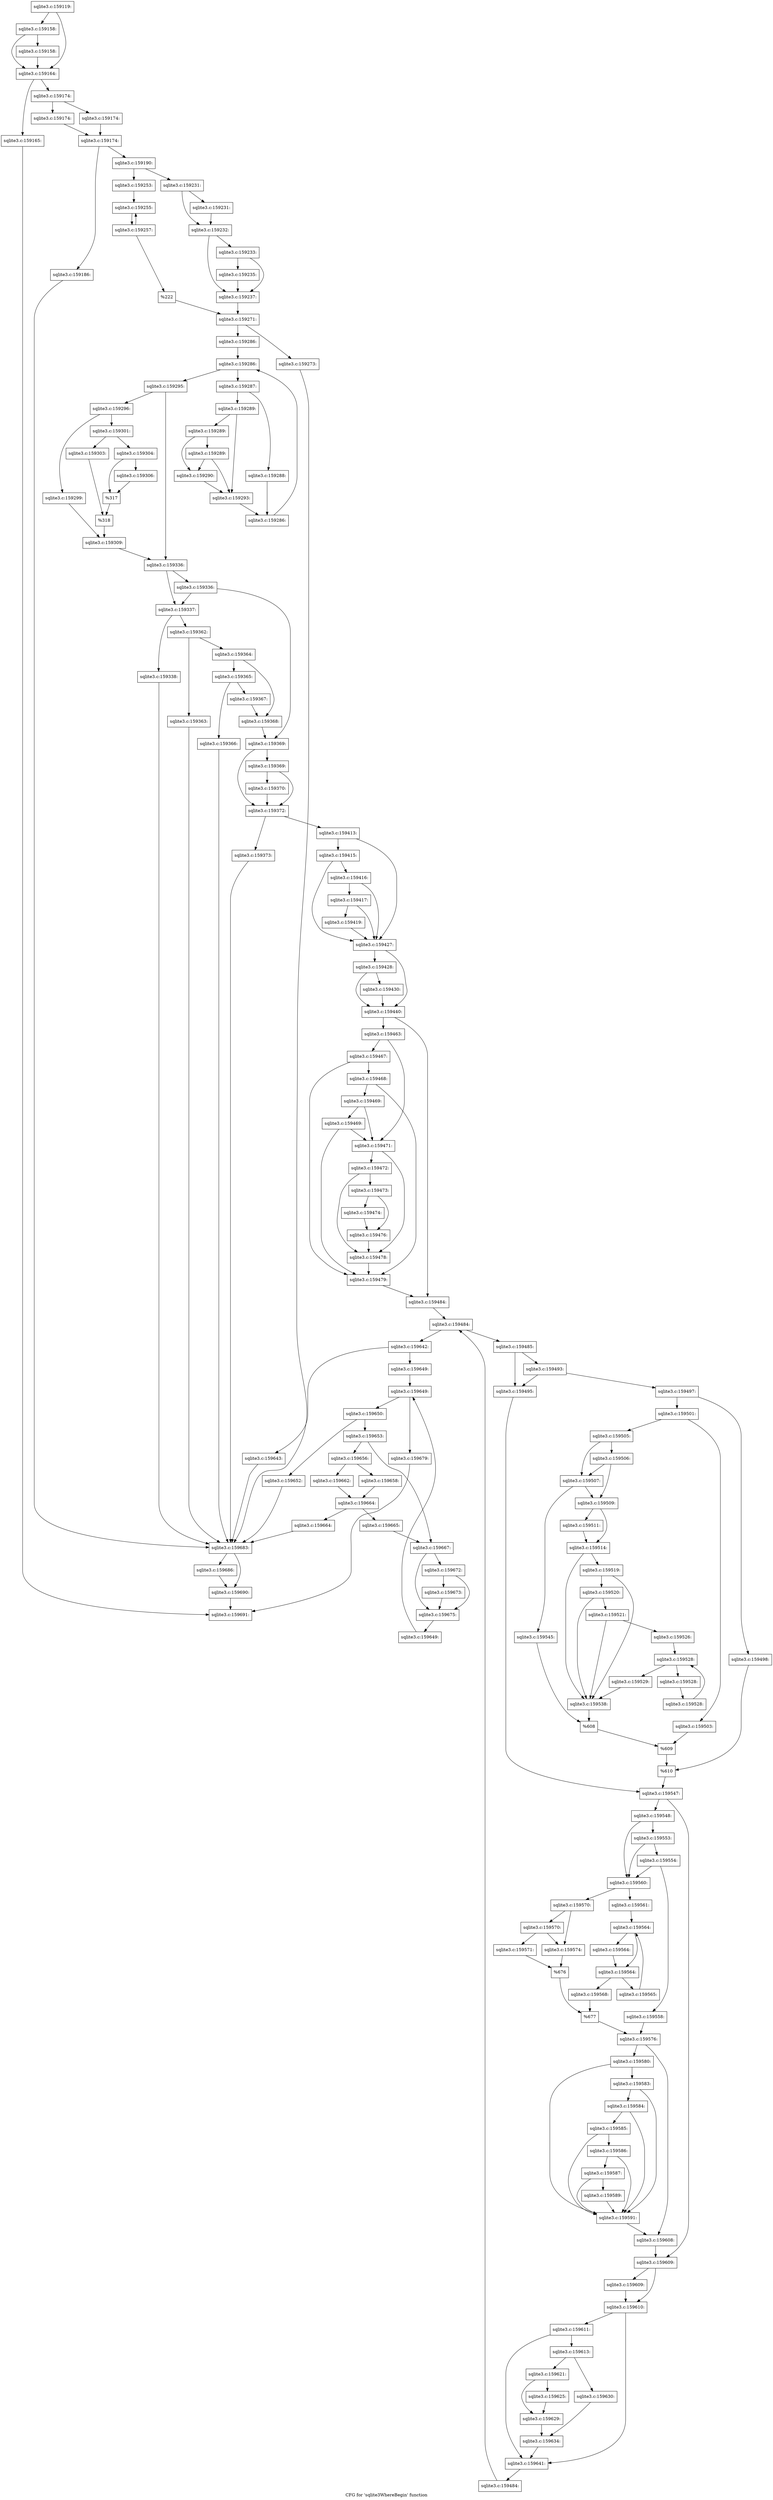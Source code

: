digraph "CFG for 'sqlite3WhereBegin' function" {
	label="CFG for 'sqlite3WhereBegin' function";

	Node0x55c0f94e4ed0 [shape=record,label="{sqlite3.c:159119:}"];
	Node0x55c0f94e4ed0 -> Node0x55c0f94fcb90;
	Node0x55c0f94e4ed0 -> Node0x55c0f94fcb40;
	Node0x55c0f94fcb90 [shape=record,label="{sqlite3.c:159158:}"];
	Node0x55c0f94fcb90 -> Node0x55c0f94fcaf0;
	Node0x55c0f94fcb90 -> Node0x55c0f94fcb40;
	Node0x55c0f94fcaf0 [shape=record,label="{sqlite3.c:159158:}"];
	Node0x55c0f94fcaf0 -> Node0x55c0f94fcb40;
	Node0x55c0f94fcb40 [shape=record,label="{sqlite3.c:159164:}"];
	Node0x55c0f94fcb40 -> Node0x55c0f94fd3f0;
	Node0x55c0f94fcb40 -> Node0x55c0f94fd440;
	Node0x55c0f94fd3f0 [shape=record,label="{sqlite3.c:159165:}"];
	Node0x55c0f94fd3f0 -> Node0x55c0f94e51a0;
	Node0x55c0f94fd440 [shape=record,label="{sqlite3.c:159174:}"];
	Node0x55c0f94fd440 -> Node0x55c0f94fde60;
	Node0x55c0f94fd440 -> Node0x55c0f94fdeb0;
	Node0x55c0f94fde60 [shape=record,label="{sqlite3.c:159174:}"];
	Node0x55c0f94fde60 -> Node0x55c0f94fdf00;
	Node0x55c0f94fdeb0 [shape=record,label="{sqlite3.c:159174:}"];
	Node0x55c0f94fdeb0 -> Node0x55c0f94fdf00;
	Node0x55c0f94fdf00 [shape=record,label="{sqlite3.c:159174:}"];
	Node0x55c0f94fdf00 -> Node0x55c0f94ff0c0;
	Node0x55c0f94fdf00 -> Node0x55c0f94ff110;
	Node0x55c0f94ff0c0 [shape=record,label="{sqlite3.c:159186:}"];
	Node0x55c0f94ff0c0 -> Node0x55c0f9500110;
	Node0x55c0f94ff110 [shape=record,label="{sqlite3.c:159190:}"];
	Node0x55c0f94ff110 -> Node0x55c0f6646a20;
	Node0x55c0f94ff110 -> Node0x55c0f95056c0;
	Node0x55c0f6646a20 [shape=record,label="{sqlite3.c:159231:}"];
	Node0x55c0f6646a20 -> Node0x55c0f9506570;
	Node0x55c0f6646a20 -> Node0x55c0f95065c0;
	Node0x55c0f9506570 [shape=record,label="{sqlite3.c:159231:}"];
	Node0x55c0f9506570 -> Node0x55c0f95065c0;
	Node0x55c0f95065c0 [shape=record,label="{sqlite3.c:159232:}"];
	Node0x55c0f95065c0 -> Node0x55c0f9506bc0;
	Node0x55c0f95065c0 -> Node0x55c0f9506b70;
	Node0x55c0f9506bc0 [shape=record,label="{sqlite3.c:159233:}"];
	Node0x55c0f9506bc0 -> Node0x55c0f9506b20;
	Node0x55c0f9506bc0 -> Node0x55c0f9506b70;
	Node0x55c0f9506b20 [shape=record,label="{sqlite3.c:159235:}"];
	Node0x55c0f9506b20 -> Node0x55c0f9506b70;
	Node0x55c0f9506b70 [shape=record,label="{sqlite3.c:159237:}"];
	Node0x55c0f9506b70 -> Node0x55c0f66465c0;
	Node0x55c0f95056c0 [shape=record,label="{sqlite3.c:159253:}"];
	Node0x55c0f95056c0 -> Node0x55c0f9507c30;
	Node0x55c0f9507c30 [shape=record,label="{sqlite3.c:159255:}"];
	Node0x55c0f9507c30 -> Node0x55c0f9507be0;
	Node0x55c0f9507be0 [shape=record,label="{sqlite3.c:159257:}"];
	Node0x55c0f9507be0 -> Node0x55c0f9507c30;
	Node0x55c0f9507be0 -> Node0x55c0f9507b90;
	Node0x55c0f9507b90 [shape=record,label="{%222}"];
	Node0x55c0f9507b90 -> Node0x55c0f66465c0;
	Node0x55c0f66465c0 [shape=record,label="{sqlite3.c:159271:}"];
	Node0x55c0f66465c0 -> Node0x55c0f6646ac0;
	Node0x55c0f66465c0 -> Node0x55c0f6646cf0;
	Node0x55c0f6646ac0 [shape=record,label="{sqlite3.c:159273:}"];
	Node0x55c0f6646ac0 -> Node0x55c0f9500110;
	Node0x55c0f6646cf0 [shape=record,label="{sqlite3.c:159286:}"];
	Node0x55c0f6646cf0 -> Node0x55c0f6646b10;
	Node0x55c0f6646b10 [shape=record,label="{sqlite3.c:159286:}"];
	Node0x55c0f6646b10 -> Node0x55c0f950bad0;
	Node0x55c0f6646b10 -> Node0x55c0f6646d40;
	Node0x55c0f950bad0 [shape=record,label="{sqlite3.c:159287:}"];
	Node0x55c0f950bad0 -> Node0x55c0f950c6e0;
	Node0x55c0f950bad0 -> Node0x55c0f950c730;
	Node0x55c0f950c6e0 [shape=record,label="{sqlite3.c:159288:}"];
	Node0x55c0f950c6e0 -> Node0x55c0f95094c0;
	Node0x55c0f950c730 [shape=record,label="{sqlite3.c:159289:}"];
	Node0x55c0f950c730 -> Node0x55c0f950ce30;
	Node0x55c0f950c730 -> Node0x55c0f950cde0;
	Node0x55c0f950ce30 [shape=record,label="{sqlite3.c:159289:}"];
	Node0x55c0f950ce30 -> Node0x55c0f950cd90;
	Node0x55c0f950ce30 -> Node0x55c0f950d2c0;
	Node0x55c0f950d2c0 [shape=record,label="{sqlite3.c:159289:}"];
	Node0x55c0f950d2c0 -> Node0x55c0f950cd90;
	Node0x55c0f950d2c0 -> Node0x55c0f950cde0;
	Node0x55c0f950cd90 [shape=record,label="{sqlite3.c:159290:}"];
	Node0x55c0f950cd90 -> Node0x55c0f950cde0;
	Node0x55c0f950cde0 [shape=record,label="{sqlite3.c:159293:}"];
	Node0x55c0f950cde0 -> Node0x55c0f95094c0;
	Node0x55c0f95094c0 [shape=record,label="{sqlite3.c:159286:}"];
	Node0x55c0f95094c0 -> Node0x55c0f6646b10;
	Node0x55c0f6646d40 [shape=record,label="{sqlite3.c:159295:}"];
	Node0x55c0f6646d40 -> Node0x55c0f67256b0;
	Node0x55c0f6646d40 -> Node0x55c0f950dbd0;
	Node0x55c0f67256b0 [shape=record,label="{sqlite3.c:159296:}"];
	Node0x55c0f67256b0 -> Node0x55c0f950ee50;
	Node0x55c0f67256b0 -> Node0x55c0f950eef0;
	Node0x55c0f950ee50 [shape=record,label="{sqlite3.c:159299:}"];
	Node0x55c0f950ee50 -> Node0x55c0f950eea0;
	Node0x55c0f950eef0 [shape=record,label="{sqlite3.c:159301:}"];
	Node0x55c0f950eef0 -> Node0x55c0f950fc80;
	Node0x55c0f950eef0 -> Node0x55c0f950fd20;
	Node0x55c0f950fc80 [shape=record,label="{sqlite3.c:159303:}"];
	Node0x55c0f950fc80 -> Node0x55c0f950fcd0;
	Node0x55c0f950fd20 [shape=record,label="{sqlite3.c:159304:}"];
	Node0x55c0f950fd20 -> Node0x55c0f52d6630;
	Node0x55c0f950fd20 -> Node0x55c0f9510500;
	Node0x55c0f52d6630 [shape=record,label="{sqlite3.c:159306:}"];
	Node0x55c0f52d6630 -> Node0x55c0f9510500;
	Node0x55c0f9510500 [shape=record,label="{%317}"];
	Node0x55c0f9510500 -> Node0x55c0f950fcd0;
	Node0x55c0f950fcd0 [shape=record,label="{%318}"];
	Node0x55c0f950fcd0 -> Node0x55c0f950eea0;
	Node0x55c0f950eea0 [shape=record,label="{sqlite3.c:159309:}"];
	Node0x55c0f950eea0 -> Node0x55c0f950dbd0;
	Node0x55c0f950dbd0 [shape=record,label="{sqlite3.c:159336:}"];
	Node0x55c0f950dbd0 -> Node0x55c0f9511710;
	Node0x55c0f950dbd0 -> Node0x55c0f95117b0;
	Node0x55c0f95117b0 [shape=record,label="{sqlite3.c:159336:}"];
	Node0x55c0f95117b0 -> Node0x55c0f9511710;
	Node0x55c0f95117b0 -> Node0x55c0f9511760;
	Node0x55c0f9511710 [shape=record,label="{sqlite3.c:159337:}"];
	Node0x55c0f9511710 -> Node0x55c0f6725900;
	Node0x55c0f9511710 -> Node0x55c0f6725610;
	Node0x55c0f6725900 [shape=record,label="{sqlite3.c:159338:}"];
	Node0x55c0f6725900 -> Node0x55c0f9500110;
	Node0x55c0f6725610 [shape=record,label="{sqlite3.c:159362:}"];
	Node0x55c0f6725610 -> Node0x55c0f6725050;
	Node0x55c0f6725610 -> Node0x55c0f95121d0;
	Node0x55c0f6725050 [shape=record,label="{sqlite3.c:159363:}"];
	Node0x55c0f6725050 -> Node0x55c0f9500110;
	Node0x55c0f95121d0 [shape=record,label="{sqlite3.c:159364:}"];
	Node0x55c0f95121d0 -> Node0x55c0f9513180;
	Node0x55c0f95121d0 -> Node0x55c0f95131d0;
	Node0x55c0f9513180 [shape=record,label="{sqlite3.c:159365:}"];
	Node0x55c0f9513180 -> Node0x55c0f95138c0;
	Node0x55c0f9513180 -> Node0x55c0f9513910;
	Node0x55c0f95138c0 [shape=record,label="{sqlite3.c:159366:}"];
	Node0x55c0f95138c0 -> Node0x55c0f9500110;
	Node0x55c0f9513910 [shape=record,label="{sqlite3.c:159367:}"];
	Node0x55c0f9513910 -> Node0x55c0f95131d0;
	Node0x55c0f95131d0 [shape=record,label="{sqlite3.c:159368:}"];
	Node0x55c0f95131d0 -> Node0x55c0f9511760;
	Node0x55c0f9511760 [shape=record,label="{sqlite3.c:159369:}"];
	Node0x55c0f9511760 -> Node0x55c0f9513fd0;
	Node0x55c0f9511760 -> Node0x55c0f9513f80;
	Node0x55c0f9513fd0 [shape=record,label="{sqlite3.c:159369:}"];
	Node0x55c0f9513fd0 -> Node0x55c0f9513f30;
	Node0x55c0f9513fd0 -> Node0x55c0f9513f80;
	Node0x55c0f9513f30 [shape=record,label="{sqlite3.c:159370:}"];
	Node0x55c0f9513f30 -> Node0x55c0f9513f80;
	Node0x55c0f9513f80 [shape=record,label="{sqlite3.c:159372:}"];
	Node0x55c0f9513f80 -> Node0x55c0f9514d40;
	Node0x55c0f9513f80 -> Node0x55c0f9514d90;
	Node0x55c0f9514d40 [shape=record,label="{sqlite3.c:159373:}"];
	Node0x55c0f9514d40 -> Node0x55c0f9500110;
	Node0x55c0f9514d90 [shape=record,label="{sqlite3.c:159413:}"];
	Node0x55c0f9514d90 -> Node0x55c0f95156b0;
	Node0x55c0f9514d90 -> Node0x55c0f9515560;
	Node0x55c0f95156b0 [shape=record,label="{sqlite3.c:159415:}"];
	Node0x55c0f95156b0 -> Node0x55c0f9515630;
	Node0x55c0f95156b0 -> Node0x55c0f9515560;
	Node0x55c0f9515630 [shape=record,label="{sqlite3.c:159416:}"];
	Node0x55c0f9515630 -> Node0x55c0f95155b0;
	Node0x55c0f9515630 -> Node0x55c0f9515560;
	Node0x55c0f95155b0 [shape=record,label="{sqlite3.c:159417:}"];
	Node0x55c0f95155b0 -> Node0x55c0f9515510;
	Node0x55c0f95155b0 -> Node0x55c0f9515560;
	Node0x55c0f9515510 [shape=record,label="{sqlite3.c:159419:}"];
	Node0x55c0f9515510 -> Node0x55c0f9515560;
	Node0x55c0f9515560 [shape=record,label="{sqlite3.c:159427:}"];
	Node0x55c0f9515560 -> Node0x55c0f9517020;
	Node0x55c0f9515560 -> Node0x55c0f9516d10;
	Node0x55c0f9517020 [shape=record,label="{sqlite3.c:159428:}"];
	Node0x55c0f9517020 -> Node0x55c0f6725700;
	Node0x55c0f9517020 -> Node0x55c0f9516d10;
	Node0x55c0f6725700 [shape=record,label="{sqlite3.c:159430:}"];
	Node0x55c0f6725700 -> Node0x55c0f9516d10;
	Node0x55c0f9516d10 [shape=record,label="{sqlite3.c:159440:}"];
	Node0x55c0f9516d10 -> Node0x55c0f6725750;
	Node0x55c0f9516d10 -> Node0x55c0f9517f90;
	Node0x55c0f6725750 [shape=record,label="{sqlite3.c:159463:}"];
	Node0x55c0f6725750 -> Node0x55c0f9519940;
	Node0x55c0f6725750 -> Node0x55c0f95199e0;
	Node0x55c0f95199e0 [shape=record,label="{sqlite3.c:159467:}"];
	Node0x55c0f95199e0 -> Node0x55c0f9519cc0;
	Node0x55c0f95199e0 -> Node0x55c0f9519990;
	Node0x55c0f9519cc0 [shape=record,label="{sqlite3.c:159468:}"];
	Node0x55c0f9519cc0 -> Node0x55c0f9519990;
	Node0x55c0f9519cc0 -> Node0x55c0f9519c40;
	Node0x55c0f9519c40 [shape=record,label="{sqlite3.c:159469:}"];
	Node0x55c0f9519c40 -> Node0x55c0f9519940;
	Node0x55c0f9519c40 -> Node0x55c0f951a7b0;
	Node0x55c0f951a7b0 [shape=record,label="{sqlite3.c:159469:}"];
	Node0x55c0f951a7b0 -> Node0x55c0f9519940;
	Node0x55c0f951a7b0 -> Node0x55c0f9519990;
	Node0x55c0f9519940 [shape=record,label="{sqlite3.c:159471:}"];
	Node0x55c0f9519940 -> Node0x55c0f951b580;
	Node0x55c0f9519940 -> Node0x55c0f951b530;
	Node0x55c0f951b580 [shape=record,label="{sqlite3.c:159472:}"];
	Node0x55c0f951b580 -> Node0x55c0f951b4e0;
	Node0x55c0f951b580 -> Node0x55c0f951b530;
	Node0x55c0f951b4e0 [shape=record,label="{sqlite3.c:159473:}"];
	Node0x55c0f951b4e0 -> Node0x55c0f951c030;
	Node0x55c0f951b4e0 -> Node0x55c0f951c080;
	Node0x55c0f951c030 [shape=record,label="{sqlite3.c:159474:}"];
	Node0x55c0f951c030 -> Node0x55c0f951c080;
	Node0x55c0f951c080 [shape=record,label="{sqlite3.c:159476:}"];
	Node0x55c0f951c080 -> Node0x55c0f951b530;
	Node0x55c0f951b530 [shape=record,label="{sqlite3.c:159478:}"];
	Node0x55c0f951b530 -> Node0x55c0f9519990;
	Node0x55c0f9519990 [shape=record,label="{sqlite3.c:159479:}"];
	Node0x55c0f9519990 -> Node0x55c0f9517f90;
	Node0x55c0f9517f90 [shape=record,label="{sqlite3.c:159484:}"];
	Node0x55c0f9517f90 -> Node0x55c0f951d6d0;
	Node0x55c0f951d6d0 [shape=record,label="{sqlite3.c:159484:}"];
	Node0x55c0f951d6d0 -> Node0x55c0f951d8f0;
	Node0x55c0f951d6d0 -> Node0x55c0f951d1b0;
	Node0x55c0f951d8f0 [shape=record,label="{sqlite3.c:159485:}"];
	Node0x55c0f951d8f0 -> Node0x55c0f951f610;
	Node0x55c0f951d8f0 -> Node0x55c0f951f700;
	Node0x55c0f951f700 [shape=record,label="{sqlite3.c:159493:}"];
	Node0x55c0f951f700 -> Node0x55c0f951f610;
	Node0x55c0f951f700 -> Node0x55c0f951f6b0;
	Node0x55c0f951f610 [shape=record,label="{sqlite3.c:159495:}"];
	Node0x55c0f951f610 -> Node0x55c0f951f660;
	Node0x55c0f951f6b0 [shape=record,label="{sqlite3.c:159497:}"];
	Node0x55c0f951f6b0 -> Node0x55c0f95201a0;
	Node0x55c0f951f6b0 -> Node0x55c0f9520240;
	Node0x55c0f95201a0 [shape=record,label="{sqlite3.c:159498:}"];
	Node0x55c0f95201a0 -> Node0x55c0f95201f0;
	Node0x55c0f9520240 [shape=record,label="{sqlite3.c:159501:}"];
	Node0x55c0f9520240 -> Node0x55c0f9521660;
	Node0x55c0f9520240 -> Node0x55c0f95219d0;
	Node0x55c0f9521660 [shape=record,label="{sqlite3.c:159503:}"];
	Node0x55c0f9521660 -> Node0x55c0f9521980;
	Node0x55c0f95219d0 [shape=record,label="{sqlite3.c:159505:}"];
	Node0x55c0f95219d0 -> Node0x55c0f95220f0;
	Node0x55c0f95219d0 -> Node0x55c0f9522070;
	Node0x55c0f95220f0 [shape=record,label="{sqlite3.c:159506:}"];
	Node0x55c0f95220f0 -> Node0x55c0f9521f80;
	Node0x55c0f95220f0 -> Node0x55c0f9522070;
	Node0x55c0f9522070 [shape=record,label="{sqlite3.c:159507:}"];
	Node0x55c0f9522070 -> Node0x55c0f9521f80;
	Node0x55c0f9522070 -> Node0x55c0f9522020;
	Node0x55c0f9521f80 [shape=record,label="{sqlite3.c:159509:}"];
	Node0x55c0f9521f80 -> Node0x55c0f9523570;
	Node0x55c0f9521f80 -> Node0x55c0f95235c0;
	Node0x55c0f9523570 [shape=record,label="{sqlite3.c:159511:}"];
	Node0x55c0f9523570 -> Node0x55c0f95235c0;
	Node0x55c0f95235c0 [shape=record,label="{sqlite3.c:159514:}"];
	Node0x55c0f95235c0 -> Node0x55c0f9524910;
	Node0x55c0f95235c0 -> Node0x55c0f95247c0;
	Node0x55c0f9524910 [shape=record,label="{sqlite3.c:159519:}"];
	Node0x55c0f9524910 -> Node0x55c0f9524890;
	Node0x55c0f9524910 -> Node0x55c0f95247c0;
	Node0x55c0f9524890 [shape=record,label="{sqlite3.c:159520:}"];
	Node0x55c0f9524890 -> Node0x55c0f9524810;
	Node0x55c0f9524890 -> Node0x55c0f95247c0;
	Node0x55c0f9524810 [shape=record,label="{sqlite3.c:159521:}"];
	Node0x55c0f9524810 -> Node0x55c0f95246a0;
	Node0x55c0f9524810 -> Node0x55c0f95247c0;
	Node0x55c0f95246a0 [shape=record,label="{sqlite3.c:159526:}"];
	Node0x55c0f95246a0 -> Node0x55c0f95266e0;
	Node0x55c0f95266e0 [shape=record,label="{sqlite3.c:159528:}"];
	Node0x55c0f95266e0 -> Node0x55c0f9526900;
	Node0x55c0f95266e0 -> Node0x55c0f9526650;
	Node0x55c0f9526900 [shape=record,label="{sqlite3.c:159528:}"];
	Node0x55c0f9526900 -> Node0x55c0f9526870;
	Node0x55c0f9526870 [shape=record,label="{sqlite3.c:159528:}"];
	Node0x55c0f9526870 -> Node0x55c0f95266e0;
	Node0x55c0f9526650 [shape=record,label="{sqlite3.c:159529:}"];
	Node0x55c0f9526650 -> Node0x55c0f95247c0;
	Node0x55c0f95247c0 [shape=record,label="{sqlite3.c:159538:}"];
	Node0x55c0f95247c0 -> Node0x55c0f9521fd0;
	Node0x55c0f9522020 [shape=record,label="{sqlite3.c:159545:}"];
	Node0x55c0f9522020 -> Node0x55c0f9521fd0;
	Node0x55c0f9521fd0 [shape=record,label="{%608}"];
	Node0x55c0f9521fd0 -> Node0x55c0f9521980;
	Node0x55c0f9521980 [shape=record,label="{%609}"];
	Node0x55c0f9521980 -> Node0x55c0f95201f0;
	Node0x55c0f95201f0 [shape=record,label="{%610}"];
	Node0x55c0f95201f0 -> Node0x55c0f951f660;
	Node0x55c0f951f660 [shape=record,label="{sqlite3.c:159547:}"];
	Node0x55c0f951f660 -> Node0x55c0f95280e0;
	Node0x55c0f951f660 -> Node0x55c0f9528480;
	Node0x55c0f95280e0 [shape=record,label="{sqlite3.c:159548:}"];
	Node0x55c0f95280e0 -> Node0x55c0f9529890;
	Node0x55c0f95280e0 -> Node0x55c0f9529960;
	Node0x55c0f9529960 [shape=record,label="{sqlite3.c:159553:}"];
	Node0x55c0f9529960 -> Node0x55c0f95298e0;
	Node0x55c0f9529960 -> Node0x55c0f9529890;
	Node0x55c0f95298e0 [shape=record,label="{sqlite3.c:159554:}"];
	Node0x55c0f95298e0 -> Node0x55c0f95297f0;
	Node0x55c0f95298e0 -> Node0x55c0f9529890;
	Node0x55c0f95297f0 [shape=record,label="{sqlite3.c:159558:}"];
	Node0x55c0f95297f0 -> Node0x55c0f9529840;
	Node0x55c0f9529890 [shape=record,label="{sqlite3.c:159560:}"];
	Node0x55c0f9529890 -> Node0x55c0f952ab50;
	Node0x55c0f9529890 -> Node0x55c0f952abf0;
	Node0x55c0f952ab50 [shape=record,label="{sqlite3.c:159561:}"];
	Node0x55c0f952ab50 -> Node0x55c0f952b990;
	Node0x55c0f952b990 [shape=record,label="{sqlite3.c:159564:}"];
	Node0x55c0f952b990 -> Node0x55c0f952bbc0;
	Node0x55c0f952b990 -> Node0x55c0f952bb70;
	Node0x55c0f952bbc0 [shape=record,label="{sqlite3.c:159564:}"];
	Node0x55c0f952bbc0 -> Node0x55c0f952bb70;
	Node0x55c0f952bb70 [shape=record,label="{sqlite3.c:159564:}"];
	Node0x55c0f952bb70 -> Node0x55c0f952c150;
	Node0x55c0f952bb70 -> Node0x55c0f952baf0;
	Node0x55c0f952c150 [shape=record,label="{sqlite3.c:159565:}"];
	Node0x55c0f952c150 -> Node0x55c0f952b990;
	Node0x55c0f952baf0 [shape=record,label="{sqlite3.c:159568:}"];
	Node0x55c0f952baf0 -> Node0x55c0f952aba0;
	Node0x55c0f952abf0 [shape=record,label="{sqlite3.c:159570:}"];
	Node0x55c0f952abf0 -> Node0x55c0f952cf00;
	Node0x55c0f952abf0 -> Node0x55c0f952ceb0;
	Node0x55c0f952cf00 [shape=record,label="{sqlite3.c:159570:}"];
	Node0x55c0f952cf00 -> Node0x55c0f952ce10;
	Node0x55c0f952cf00 -> Node0x55c0f952ceb0;
	Node0x55c0f952ce10 [shape=record,label="{sqlite3.c:159571:}"];
	Node0x55c0f952ce10 -> Node0x55c0f952ce60;
	Node0x55c0f952ceb0 [shape=record,label="{sqlite3.c:159574:}"];
	Node0x55c0f952ceb0 -> Node0x55c0f952ce60;
	Node0x55c0f952ce60 [shape=record,label="{%676}"];
	Node0x55c0f952ce60 -> Node0x55c0f952aba0;
	Node0x55c0f952aba0 [shape=record,label="{%677}"];
	Node0x55c0f952aba0 -> Node0x55c0f9529840;
	Node0x55c0f9529840 [shape=record,label="{sqlite3.c:159576:}"];
	Node0x55c0f9529840 -> Node0x55c0f952e400;
	Node0x55c0f9529840 -> Node0x55c0f952e450;
	Node0x55c0f952e400 [shape=record,label="{sqlite3.c:159580:}"];
	Node0x55c0f952e400 -> Node0x55c0f952f110;
	Node0x55c0f952e400 -> Node0x55c0f952eec0;
	Node0x55c0f952f110 [shape=record,label="{sqlite3.c:159583:}"];
	Node0x55c0f952f110 -> Node0x55c0f952f090;
	Node0x55c0f952f110 -> Node0x55c0f952eec0;
	Node0x55c0f952f090 [shape=record,label="{sqlite3.c:159584:}"];
	Node0x55c0f952f090 -> Node0x55c0f952f010;
	Node0x55c0f952f090 -> Node0x55c0f952eec0;
	Node0x55c0f952f010 [shape=record,label="{sqlite3.c:159585:}"];
	Node0x55c0f952f010 -> Node0x55c0f952ef90;
	Node0x55c0f952f010 -> Node0x55c0f952eec0;
	Node0x55c0f952ef90 [shape=record,label="{sqlite3.c:159586:}"];
	Node0x55c0f952ef90 -> Node0x55c0f952ef10;
	Node0x55c0f952ef90 -> Node0x55c0f952eec0;
	Node0x55c0f952ef10 [shape=record,label="{sqlite3.c:159587:}"];
	Node0x55c0f952ef10 -> Node0x55c0f952eba0;
	Node0x55c0f952ef10 -> Node0x55c0f952eec0;
	Node0x55c0f952eba0 [shape=record,label="{sqlite3.c:159589:}"];
	Node0x55c0f952eba0 -> Node0x55c0f952eec0;
	Node0x55c0f952eec0 [shape=record,label="{sqlite3.c:159591:}"];
	Node0x55c0f952eec0 -> Node0x55c0f952e450;
	Node0x55c0f952e450 [shape=record,label="{sqlite3.c:159608:}"];
	Node0x55c0f952e450 -> Node0x55c0f9528480;
	Node0x55c0f9528480 [shape=record,label="{sqlite3.c:159609:}"];
	Node0x55c0f9528480 -> Node0x55c0f9531750;
	Node0x55c0f9528480 -> Node0x55c0f95317a0;
	Node0x55c0f9531750 [shape=record,label="{sqlite3.c:159609:}"];
	Node0x55c0f9531750 -> Node0x55c0f95317a0;
	Node0x55c0f95317a0 [shape=record,label="{sqlite3.c:159610:}"];
	Node0x55c0f95317a0 -> Node0x55c0f9531e40;
	Node0x55c0f95317a0 -> Node0x55c0f9531df0;
	Node0x55c0f9531e40 [shape=record,label="{sqlite3.c:159611:}"];
	Node0x55c0f9531e40 -> Node0x55c0f9531da0;
	Node0x55c0f9531e40 -> Node0x55c0f9531df0;
	Node0x55c0f9531da0 [shape=record,label="{sqlite3.c:159613:}"];
	Node0x55c0f9531da0 -> Node0x55c0f9532cc0;
	Node0x55c0f9531da0 -> Node0x55c0f9534d10;
	Node0x55c0f9532cc0 [shape=record,label="{sqlite3.c:159621:}"];
	Node0x55c0f9532cc0 -> Node0x55c0f9535d90;
	Node0x55c0f9532cc0 -> Node0x55c0f9535de0;
	Node0x55c0f9535d90 [shape=record,label="{sqlite3.c:159625:}"];
	Node0x55c0f9535d90 -> Node0x55c0f9535de0;
	Node0x55c0f9535de0 [shape=record,label="{sqlite3.c:159629:}"];
	Node0x55c0f9535de0 -> Node0x55c0f9534cc0;
	Node0x55c0f9534d10 [shape=record,label="{sqlite3.c:159630:}"];
	Node0x55c0f9534d10 -> Node0x55c0f9534cc0;
	Node0x55c0f9534cc0 [shape=record,label="{sqlite3.c:159634:}"];
	Node0x55c0f9534cc0 -> Node0x55c0f9531df0;
	Node0x55c0f9531df0 [shape=record,label="{sqlite3.c:159641:}"];
	Node0x55c0f9531df0 -> Node0x55c0f951d860;
	Node0x55c0f951d860 [shape=record,label="{sqlite3.c:159484:}"];
	Node0x55c0f951d860 -> Node0x55c0f951d6d0;
	Node0x55c0f951d1b0 [shape=record,label="{sqlite3.c:159642:}"];
	Node0x55c0f951d1b0 -> Node0x55c0f9538e80;
	Node0x55c0f951d1b0 -> Node0x55c0f9538ed0;
	Node0x55c0f9538e80 [shape=record,label="{sqlite3.c:159643:}"];
	Node0x55c0f9538e80 -> Node0x55c0f9500110;
	Node0x55c0f9538ed0 [shape=record,label="{sqlite3.c:159649:}"];
	Node0x55c0f9538ed0 -> Node0x55c0f9539510;
	Node0x55c0f9539510 [shape=record,label="{sqlite3.c:159649:}"];
	Node0x55c0f9539510 -> Node0x55c0f9539730;
	Node0x55c0f9539510 -> Node0x55c0f9539360;
	Node0x55c0f9539730 [shape=record,label="{sqlite3.c:159650:}"];
	Node0x55c0f9539730 -> Node0x55c0f953a120;
	Node0x55c0f9539730 -> Node0x55c0f953a170;
	Node0x55c0f953a120 [shape=record,label="{sqlite3.c:159652:}"];
	Node0x55c0f953a120 -> Node0x55c0f9500110;
	Node0x55c0f953a170 [shape=record,label="{sqlite3.c:159653:}"];
	Node0x55c0f953a170 -> Node0x55c0f953af40;
	Node0x55c0f953a170 -> Node0x55c0f953af90;
	Node0x55c0f953af40 [shape=record,label="{sqlite3.c:159656:}"];
	Node0x55c0f953af40 -> Node0x55c0f953b550;
	Node0x55c0f953af40 -> Node0x55c0f953b5f0;
	Node0x55c0f953b550 [shape=record,label="{sqlite3.c:159658:}"];
	Node0x55c0f953b550 -> Node0x55c0f953b5a0;
	Node0x55c0f953b5f0 [shape=record,label="{sqlite3.c:159662:}"];
	Node0x55c0f953b5f0 -> Node0x55c0f953b5a0;
	Node0x55c0f953b5a0 [shape=record,label="{sqlite3.c:159664:}"];
	Node0x55c0f953b5a0 -> Node0x55c0f6646280;
	Node0x55c0f953b5a0 -> Node0x55c0f6646230;
	Node0x55c0f6646280 [shape=record,label="{sqlite3.c:159664:}"];
	Node0x55c0f6646280 -> Node0x55c0f9500110;
	Node0x55c0f6646230 [shape=record,label="{sqlite3.c:159665:}"];
	Node0x55c0f6646230 -> Node0x55c0f953af90;
	Node0x55c0f953af90 [shape=record,label="{sqlite3.c:159667:}"];
	Node0x55c0f953af90 -> Node0x55c0f953c150;
	Node0x55c0f953af90 -> Node0x55c0f65bc520;
	Node0x55c0f953c150 [shape=record,label="{sqlite3.c:159672:}"];
	Node0x55c0f953c150 -> Node0x55c0f661fb70;
	Node0x55c0f953c150 -> Node0x55c0f65bc520;
	Node0x55c0f661fb70 [shape=record,label="{sqlite3.c:159673:}"];
	Node0x55c0f661fb70 -> Node0x55c0f65bc520;
	Node0x55c0f65bc520 [shape=record,label="{sqlite3.c:159675:}"];
	Node0x55c0f65bc520 -> Node0x55c0f95396a0;
	Node0x55c0f95396a0 [shape=record,label="{sqlite3.c:159649:}"];
	Node0x55c0f95396a0 -> Node0x55c0f9539510;
	Node0x55c0f9539360 [shape=record,label="{sqlite3.c:159679:}"];
	Node0x55c0f9539360 -> Node0x55c0f94e51a0;
	Node0x55c0f9500110 [shape=record,label="{sqlite3.c:159683:}"];
	Node0x55c0f9500110 -> Node0x55c0f953fb90;
	Node0x55c0f9500110 -> Node0x55c0f953fbe0;
	Node0x55c0f953fb90 [shape=record,label="{sqlite3.c:159686:}"];
	Node0x55c0f953fb90 -> Node0x55c0f953fbe0;
	Node0x55c0f953fbe0 [shape=record,label="{sqlite3.c:159690:}"];
	Node0x55c0f953fbe0 -> Node0x55c0f94e51a0;
	Node0x55c0f94e51a0 [shape=record,label="{sqlite3.c:159691:}"];
}
